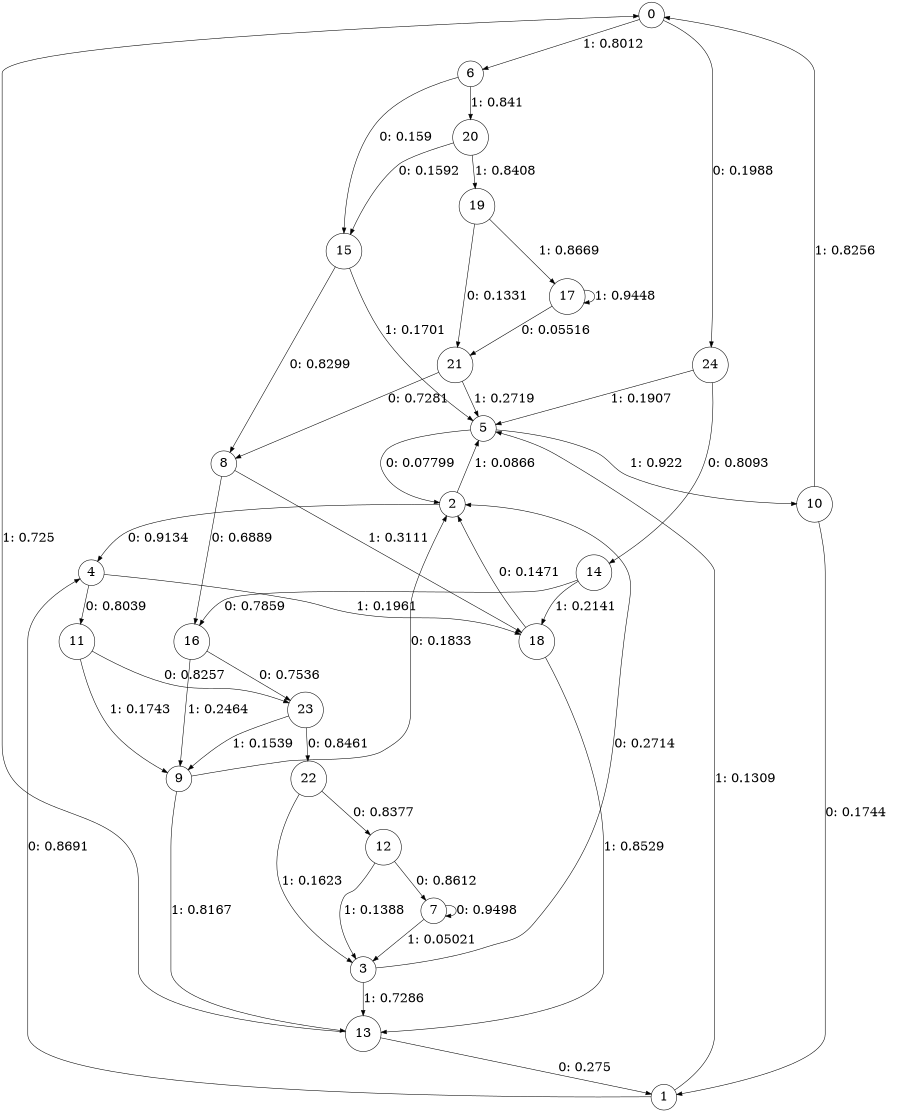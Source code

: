 digraph "ch12faceL8" {
size = "6,8.5";
ratio = "fill";
node [shape = circle];
node [fontsize = 24];
edge [fontsize = 24];
0 -> 24 [label = "0: 0.1988   "];
0 -> 6 [label = "1: 0.8012   "];
1 -> 4 [label = "0: 0.8691   "];
1 -> 5 [label = "1: 0.1309   "];
2 -> 4 [label = "0: 0.9134   "];
2 -> 5 [label = "1: 0.0866   "];
3 -> 2 [label = "0: 0.2714   "];
3 -> 13 [label = "1: 0.7286   "];
4 -> 11 [label = "0: 0.8039   "];
4 -> 18 [label = "1: 0.1961   "];
5 -> 2 [label = "0: 0.07799  "];
5 -> 10 [label = "1: 0.922    "];
6 -> 15 [label = "0: 0.159    "];
6 -> 20 [label = "1: 0.841    "];
7 -> 7 [label = "0: 0.9498   "];
7 -> 3 [label = "1: 0.05021  "];
8 -> 16 [label = "0: 0.6889   "];
8 -> 18 [label = "1: 0.3111   "];
9 -> 2 [label = "0: 0.1833   "];
9 -> 13 [label = "1: 0.8167   "];
10 -> 1 [label = "0: 0.1744   "];
10 -> 0 [label = "1: 0.8256   "];
11 -> 23 [label = "0: 0.8257   "];
11 -> 9 [label = "1: 0.1743   "];
12 -> 7 [label = "0: 0.8612   "];
12 -> 3 [label = "1: 0.1388   "];
13 -> 1 [label = "0: 0.275    "];
13 -> 0 [label = "1: 0.725    "];
14 -> 16 [label = "0: 0.7859   "];
14 -> 18 [label = "1: 0.2141   "];
15 -> 8 [label = "0: 0.8299   "];
15 -> 5 [label = "1: 0.1701   "];
16 -> 23 [label = "0: 0.7536   "];
16 -> 9 [label = "1: 0.2464   "];
17 -> 21 [label = "0: 0.05516  "];
17 -> 17 [label = "1: 0.9448   "];
18 -> 2 [label = "0: 0.1471   "];
18 -> 13 [label = "1: 0.8529   "];
19 -> 21 [label = "0: 0.1331   "];
19 -> 17 [label = "1: 0.8669   "];
20 -> 15 [label = "0: 0.1592   "];
20 -> 19 [label = "1: 0.8408   "];
21 -> 8 [label = "0: 0.7281   "];
21 -> 5 [label = "1: 0.2719   "];
22 -> 12 [label = "0: 0.8377   "];
22 -> 3 [label = "1: 0.1623   "];
23 -> 22 [label = "0: 0.8461   "];
23 -> 9 [label = "1: 0.1539   "];
24 -> 14 [label = "0: 0.8093   "];
24 -> 5 [label = "1: 0.1907   "];
}